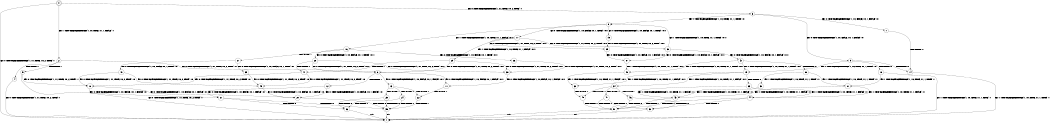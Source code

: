 digraph BCG {
size = "7, 10.5";
center = TRUE;
node [shape = circle];
0 [peripheries = 2];
0 -> 1 [label = "EX !0 !ATOMIC_EXCH_BRANCH (1, +1, TRUE, +0, 2, TRUE) !::"];
0 -> 2 [label = "EX !1 !ATOMIC_EXCH_BRANCH (1, +0, TRUE, +1, 1, FALSE) !::"];
0 -> 3 [label = "EX !0 !ATOMIC_EXCH_BRANCH (1, +1, TRUE, +0, 2, TRUE) !::"];
2 -> 4 [label = "TERMINATE !1"];
2 -> 5 [label = "TERMINATE !1"];
2 -> 6 [label = "EX !0 !ATOMIC_EXCH_BRANCH (1, +1, TRUE, +0, 2, TRUE) !:1:"];
3 -> 7 [label = "EX !0 !ATOMIC_EXCH_BRANCH (1, +0, FALSE, +0, 1, FALSE) !:0:"];
3 -> 8 [label = "EX !1 !ATOMIC_EXCH_BRANCH (1, +0, TRUE, +1, 1, TRUE) !:0:"];
3 -> 9 [label = "EX !0 !ATOMIC_EXCH_BRANCH (1, +0, FALSE, +0, 1, FALSE) !:0:"];
4 -> 1 [label = "EX !0 !ATOMIC_EXCH_BRANCH (1, +1, TRUE, +0, 2, TRUE) !::"];
5 -> 1 [label = "EX !0 !ATOMIC_EXCH_BRANCH (1, +1, TRUE, +0, 2, TRUE) !::"];
5 -> 10 [label = "EX !0 !ATOMIC_EXCH_BRANCH (1, +1, TRUE, +0, 2, TRUE) !::"];
6 -> 11 [label = "EX !0 !ATOMIC_EXCH_BRANCH (1, +0, FALSE, +0, 1, FALSE) !:0:1:"];
6 -> 12 [label = "TERMINATE !1"];
6 -> 13 [label = "EX !0 !ATOMIC_EXCH_BRANCH (1, +0, FALSE, +0, 1, FALSE) !:0:1:"];
7 -> 14 [label = "TERMINATE !0"];
8 -> 15 [label = "EX !0 !ATOMIC_EXCH_BRANCH (1, +0, FALSE, +0, 1, TRUE) !:0:1:"];
8 -> 16 [label = "EX !1 !ATOMIC_EXCH_BRANCH (1, +0, TRUE, +1, 1, FALSE) !:0:1:"];
8 -> 17 [label = "EX !0 !ATOMIC_EXCH_BRANCH (1, +0, FALSE, +0, 1, TRUE) !:0:1:"];
9 -> 14 [label = "TERMINATE !0"];
9 -> 18 [label = "TERMINATE !0"];
9 -> 19 [label = "EX !1 !ATOMIC_EXCH_BRANCH (1, +0, TRUE, +1, 1, TRUE) !:0:"];
10 -> 20 [label = "EX !0 !ATOMIC_EXCH_BRANCH (1, +0, FALSE, +0, 1, FALSE) !:0:"];
10 -> 21 [label = "EX !0 !ATOMIC_EXCH_BRANCH (1, +0, FALSE, +0, 1, FALSE) !:0:"];
11 -> 22 [label = "TERMINATE !0"];
12 -> 20 [label = "EX !0 !ATOMIC_EXCH_BRANCH (1, +0, FALSE, +0, 1, FALSE) !:0:"];
12 -> 21 [label = "EX !0 !ATOMIC_EXCH_BRANCH (1, +0, FALSE, +0, 1, FALSE) !:0:"];
13 -> 22 [label = "TERMINATE !0"];
13 -> 23 [label = "TERMINATE !1"];
13 -> 24 [label = "TERMINATE !0"];
14 -> 1 [label = "EX !1 !ATOMIC_EXCH_BRANCH (1, +0, TRUE, +1, 1, TRUE) !::"];
15 -> 25 [label = "EX !0 !ATOMIC_EXCH_BRANCH (1, +1, TRUE, +0, 2, TRUE) !:0:1:"];
16 -> 26 [label = "EX !0 !ATOMIC_EXCH_BRANCH (1, +0, FALSE, +0, 1, TRUE) !:0:1:"];
16 -> 27 [label = "TERMINATE !1"];
16 -> 28 [label = "EX !0 !ATOMIC_EXCH_BRANCH (1, +0, FALSE, +0, 1, TRUE) !:0:1:"];
17 -> 25 [label = "EX !0 !ATOMIC_EXCH_BRANCH (1, +1, TRUE, +0, 2, TRUE) !:0:1:"];
17 -> 29 [label = "EX !1 !ATOMIC_EXCH_BRANCH (1, +0, TRUE, +1, 1, FALSE) !:0:1:"];
17 -> 30 [label = "EX !0 !ATOMIC_EXCH_BRANCH (1, +1, TRUE, +0, 2, TRUE) !:0:1:"];
18 -> 1 [label = "EX !1 !ATOMIC_EXCH_BRANCH (1, +0, TRUE, +1, 1, TRUE) !::"];
18 -> 31 [label = "EX !1 !ATOMIC_EXCH_BRANCH (1, +0, TRUE, +1, 1, TRUE) !::"];
19 -> 32 [label = "EX !1 !ATOMIC_EXCH_BRANCH (1, +0, TRUE, +1, 1, FALSE) !:0:1:"];
19 -> 33 [label = "TERMINATE !0"];
19 -> 34 [label = "EX !1 !ATOMIC_EXCH_BRANCH (1, +0, TRUE, +1, 1, FALSE) !:0:1:"];
20 -> 35 [label = "TERMINATE !0"];
21 -> 35 [label = "TERMINATE !0"];
21 -> 36 [label = "TERMINATE !0"];
22 -> 35 [label = "TERMINATE !1"];
23 -> 35 [label = "TERMINATE !0"];
23 -> 36 [label = "TERMINATE !0"];
24 -> 35 [label = "TERMINATE !1"];
24 -> 36 [label = "TERMINATE !1"];
25 -> 37 [label = "EX !0 !ATOMIC_EXCH_BRANCH (1, +0, FALSE, +0, 1, FALSE) !:0:1:"];
26 -> 38 [label = "EX !0 !ATOMIC_EXCH_BRANCH (1, +1, TRUE, +0, 2, TRUE) !:0:1:"];
27 -> 39 [label = "EX !0 !ATOMIC_EXCH_BRANCH (1, +0, FALSE, +0, 1, TRUE) !:0:"];
27 -> 40 [label = "EX !0 !ATOMIC_EXCH_BRANCH (1, +0, FALSE, +0, 1, TRUE) !:0:"];
28 -> 38 [label = "EX !0 !ATOMIC_EXCH_BRANCH (1, +1, TRUE, +0, 2, TRUE) !:0:1:"];
28 -> 41 [label = "TERMINATE !1"];
28 -> 6 [label = "EX !0 !ATOMIC_EXCH_BRANCH (1, +1, TRUE, +0, 2, TRUE) !:0:1:"];
29 -> 38 [label = "EX !0 !ATOMIC_EXCH_BRANCH (1, +1, TRUE, +0, 2, TRUE) !:0:1:"];
29 -> 41 [label = "TERMINATE !1"];
29 -> 6 [label = "EX !0 !ATOMIC_EXCH_BRANCH (1, +1, TRUE, +0, 2, TRUE) !:0:1:"];
30 -> 37 [label = "EX !0 !ATOMIC_EXCH_BRANCH (1, +0, FALSE, +0, 1, FALSE) !:0:1:"];
30 -> 8 [label = "EX !1 !ATOMIC_EXCH_BRANCH (1, +0, TRUE, +1, 1, TRUE) !:0:1:"];
30 -> 42 [label = "EX !0 !ATOMIC_EXCH_BRANCH (1, +0, FALSE, +0, 1, FALSE) !:0:1:"];
31 -> 43 [label = "EX !1 !ATOMIC_EXCH_BRANCH (1, +0, TRUE, +1, 1, FALSE) !:1:"];
31 -> 44 [label = "EX !1 !ATOMIC_EXCH_BRANCH (1, +0, TRUE, +1, 1, FALSE) !:1:"];
32 -> 45 [label = "TERMINATE !0"];
33 -> 43 [label = "EX !1 !ATOMIC_EXCH_BRANCH (1, +0, TRUE, +1, 1, FALSE) !:1:"];
33 -> 44 [label = "EX !1 !ATOMIC_EXCH_BRANCH (1, +0, TRUE, +1, 1, FALSE) !:1:"];
34 -> 45 [label = "TERMINATE !0"];
34 -> 46 [label = "TERMINATE !1"];
34 -> 47 [label = "TERMINATE !0"];
35 -> 1 [label = "exit"];
36 -> 1 [label = "exit"];
37 -> 48 [label = "EX !1 !ATOMIC_EXCH_BRANCH (1, +0, TRUE, +1, 1, TRUE) !:0:1:"];
38 -> 11 [label = "EX !0 !ATOMIC_EXCH_BRANCH (1, +0, FALSE, +0, 1, FALSE) !:0:1:"];
39 -> 49 [label = "EX !0 !ATOMIC_EXCH_BRANCH (1, +1, TRUE, +0, 2, TRUE) !:0:"];
40 -> 49 [label = "EX !0 !ATOMIC_EXCH_BRANCH (1, +1, TRUE, +0, 2, TRUE) !:0:"];
40 -> 10 [label = "EX !0 !ATOMIC_EXCH_BRANCH (1, +1, TRUE, +0, 2, TRUE) !:0:"];
41 -> 49 [label = "EX !0 !ATOMIC_EXCH_BRANCH (1, +1, TRUE, +0, 2, TRUE) !:0:"];
41 -> 10 [label = "EX !0 !ATOMIC_EXCH_BRANCH (1, +1, TRUE, +0, 2, TRUE) !:0:"];
42 -> 48 [label = "EX !1 !ATOMIC_EXCH_BRANCH (1, +0, TRUE, +1, 1, TRUE) !:0:1:"];
42 -> 50 [label = "TERMINATE !0"];
42 -> 19 [label = "EX !1 !ATOMIC_EXCH_BRANCH (1, +0, TRUE, +1, 1, TRUE) !:0:1:"];
43 -> 51 [label = "TERMINATE !1"];
44 -> 51 [label = "TERMINATE !1"];
44 -> 52 [label = "TERMINATE !1"];
45 -> 51 [label = "TERMINATE !1"];
46 -> 51 [label = "TERMINATE !0"];
46 -> 52 [label = "TERMINATE !0"];
47 -> 51 [label = "TERMINATE !1"];
47 -> 52 [label = "TERMINATE !1"];
48 -> 32 [label = "EX !1 !ATOMIC_EXCH_BRANCH (1, +0, TRUE, +1, 1, FALSE) !:0:1:"];
49 -> 20 [label = "EX !0 !ATOMIC_EXCH_BRANCH (1, +0, FALSE, +0, 1, FALSE) !:0:"];
50 -> 53 [label = "EX !1 !ATOMIC_EXCH_BRANCH (1, +0, TRUE, +1, 1, TRUE) !:1:"];
50 -> 31 [label = "EX !1 !ATOMIC_EXCH_BRANCH (1, +0, TRUE, +1, 1, TRUE) !:1:"];
51 -> 1 [label = "exit"];
52 -> 1 [label = "exit"];
53 -> 43 [label = "EX !1 !ATOMIC_EXCH_BRANCH (1, +0, TRUE, +1, 1, FALSE) !:1:"];
}
